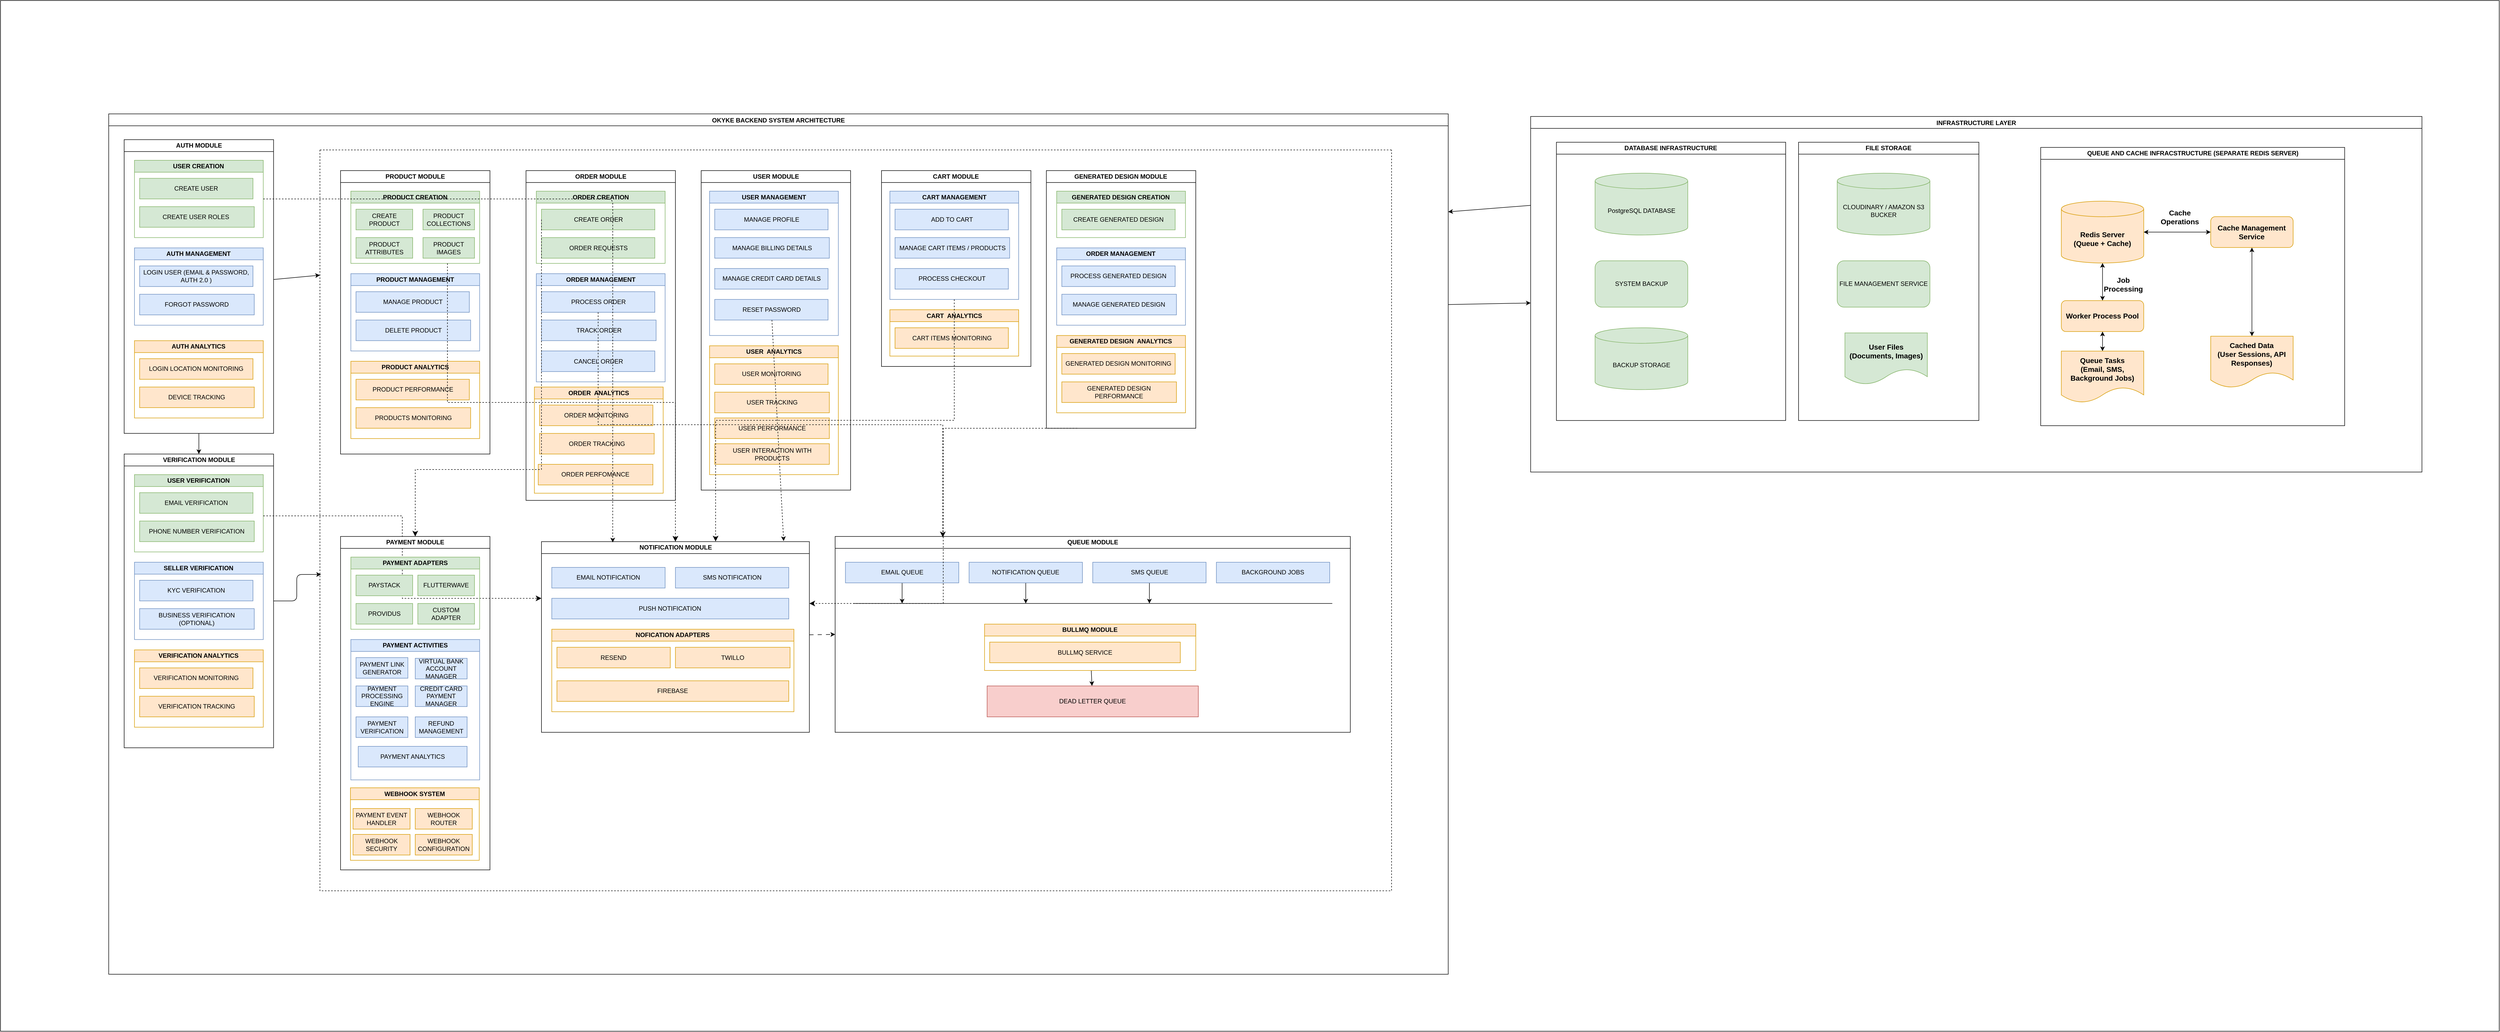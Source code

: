 <mxfile>
    <diagram id="PtB5Hfc-GymKPwmPqOFo" name="Page-1">
        <mxGraphModel dx="1714" dy="1300" grid="1" gridSize="10" guides="1" tooltips="1" connect="1" arrows="1" fold="1" page="1" pageScale="1" pageWidth="850" pageHeight="1100" background="none" math="0" shadow="0" adaptiveColors="auto">
            <root>
                <mxCell id="0"/>
                <mxCell id="1" parent="0"/>
                <mxCell id="676" value="" style="endArrow=classic;startArrow=classic;html=1;rounded=0;exitX=0.5;exitY=0;exitDx=0;exitDy=0;entryX=0.5;entryY=1;entryDx=0;entryDy=0;entryPerimeter=0;fontSize=14;fontStyle=0" parent="1" edge="1">
                    <mxGeometry width="50" height="50" relative="1" as="geometry">
                        <mxPoint x="6865.0" y="2699" as="targetPoint"/>
                    </mxGeometry>
                </mxCell>
                <mxCell id="679" value="" style="endArrow=classic;startArrow=classic;html=1;rounded=0;exitX=0.5;exitY=0;exitDx=0;exitDy=0;entryX=0.5;entryY=1;entryDx=0;entryDy=0;fontSize=14;fontStyle=0" parent="1" edge="1">
                    <mxGeometry width="50" height="50" relative="1" as="geometry">
                        <mxPoint x="6865.0" y="2832" as="targetPoint"/>
                    </mxGeometry>
                </mxCell>
                <mxCell id="684" value="" style="endArrow=classic;startArrow=classic;html=1;rounded=0;exitX=0.5;exitY=0;exitDx=0;exitDy=0;entryX=0.5;entryY=1;entryDx=0;entryDy=0;entryPerimeter=0;fontSize=14;fontStyle=0" parent="1" edge="1">
                    <mxGeometry width="50" height="50" relative="1" as="geometry">
                        <mxPoint x="6465" y="3199" as="targetPoint"/>
                    </mxGeometry>
                </mxCell>
                <mxCell id="687" value="" style="endArrow=classic;startArrow=classic;html=1;rounded=0;exitX=0.5;exitY=0;exitDx=0;exitDy=0;entryX=0.5;entryY=1;entryDx=0;entryDy=0;fontSize=14;fontStyle=0" parent="1" edge="1">
                    <mxGeometry width="50" height="50" relative="1" as="geometry">
                        <mxPoint x="6465" y="3332" as="targetPoint"/>
                    </mxGeometry>
                </mxCell>
                <mxCell id="689" value="" style="endArrow=classic;startArrow=classic;html=1;rounded=0;exitX=0;exitY=0.5;exitDx=0;exitDy=0;entryX=1;entryY=0.5;entryDx=0;entryDy=0;entryPerimeter=0;fontSize=14;fontStyle=0" parent="1" edge="1">
                    <mxGeometry width="50" height="50" relative="1" as="geometry">
                        <mxPoint x="6545.0" y="3139" as="targetPoint"/>
                    </mxGeometry>
                </mxCell>
                <mxCell id="691" value="" style="endArrow=classic;startArrow=classic;html=1;rounded=0;exitX=0.5;exitY=0;exitDx=0;exitDy=0;entryX=0.5;entryY=1;entryDx=0;entryDy=0;fontSize=14;fontStyle=0" parent="1" edge="1">
                    <mxGeometry width="50" height="50" relative="1" as="geometry">
                        <mxPoint x="6755.0" y="3169" as="targetPoint"/>
                    </mxGeometry>
                </mxCell>
                <mxCell id="697" value="" style="endArrow=classic;startArrow=classic;html=1;rounded=0;exitX=0;exitY=0.5;exitDx=0;exitDy=0;entryX=1;entryY=0.5;entryDx=0;entryDy=0;entryPerimeter=0;fontSize=14;fontStyle=0" parent="1" edge="1">
                    <mxGeometry width="50" height="50" relative="1" as="geometry">
                        <mxPoint x="7152" y="3178" as="targetPoint"/>
                    </mxGeometry>
                </mxCell>
                <mxCell id="700" value="" style="endArrow=classic;startArrow=classic;html=1;rounded=0;exitX=0.5;exitY=0;exitDx=0;exitDy=0;entryX=0.5;entryY=1;entryDx=0;entryDy=0;entryPerimeter=0;fontSize=14;fontStyle=0" parent="1" edge="1">
                    <mxGeometry width="50" height="50" relative="1" as="geometry">
                        <mxPoint x="7072" y="3238" as="targetPoint"/>
                    </mxGeometry>
                </mxCell>
                <mxCell id="705" value="" style="endArrow=classic;startArrow=classic;html=1;rounded=0;exitX=0.5;exitY=0;exitDx=0;exitDy=0;entryX=0.5;entryY=1;entryDx=0;entryDy=0;fontSize=14;fontStyle=0" parent="1" edge="1">
                    <mxGeometry width="50" height="50" relative="1" as="geometry">
                        <mxPoint x="7072" y="3371.0" as="targetPoint"/>
                    </mxGeometry>
                </mxCell>
                <mxCell id="714" value="" style="endArrow=classic;html=1;rounded=0;exitX=0;exitY=0.5;exitDx=0;exitDy=0;exitPerimeter=0;entryX=1;entryY=0.5;entryDx=0;entryDy=0;dashed=1;fontSize=14;fontStyle=0" parent="1" edge="1">
                    <mxGeometry width="50" height="50" relative="1" as="geometry">
                        <mxPoint x="7375.0" y="2785" as="sourcePoint"/>
                    </mxGeometry>
                </mxCell>
                <mxCell id="719" value="" style="endArrow=classic;html=1;rounded=0;exitX=0.5;exitY=0;exitDx=0;exitDy=0;entryX=0.5;entryY=1;entryDx=0;entryDy=0;entryPerimeter=0;fontSize=14;fontStyle=0" parent="1" edge="1">
                    <mxGeometry width="50" height="50" relative="1" as="geometry">
                        <mxPoint x="7265.0" y="2680.0" as="targetPoint"/>
                    </mxGeometry>
                </mxCell>
                <mxCell id="775" value="" style="group" parent="1" vertex="1" connectable="0">
                    <mxGeometry x="3150" y="1760" width="4820" height="1990" as="geometry"/>
                </mxCell>
                <mxCell id="649" value="&amp;nbsp;" style="rounded=0;whiteSpace=wrap;html=1;container=0;" parent="775" vertex="1">
                    <mxGeometry width="4820" height="1990" as="geometry"/>
                </mxCell>
                <mxCell id="308" value="OKYKE BACKEND SYSTEM ARCHITECTURE" style="swimlane;container=0;" parent="775" vertex="1">
                    <mxGeometry x="208.7" y="218.9" width="2583.92" height="1661.1" as="geometry"/>
                </mxCell>
                <mxCell id="639" style="edgeStyle=none;html=1;entryX=0.5;entryY=0;entryDx=0;entryDy=0;" parent="308" source="338" target="350" edge="1">
                    <mxGeometry relative="1" as="geometry"/>
                </mxCell>
                <mxCell id="338" value="AUTH MODULE" style="swimlane;whiteSpace=wrap;html=1;labelBackgroundColor=none;" parent="308" vertex="1">
                    <mxGeometry x="29.814" y="49.75" width="288.206" height="567.15" as="geometry">
                        <mxRectangle x="30" y="50" width="140" height="30" as="alternateBounds"/>
                    </mxGeometry>
                </mxCell>
                <mxCell id="334" value="USER CREATION" style="swimlane;whiteSpace=wrap;html=1;fillColor=#d5e8d4;strokeColor=#82b366;labelBackgroundColor=none;" parent="338" vertex="1">
                    <mxGeometry x="19.876" y="39.8" width="248.454" height="149.25" as="geometry">
                        <mxRectangle x="19.876" y="39.8" width="140" height="30" as="alternateBounds"/>
                    </mxGeometry>
                </mxCell>
                <mxCell id="324" value="CREATE USER" style="rounded=0;whiteSpace=wrap;html=1;fillColor=#d5e8d4;strokeColor=#82b366;" parent="334" vertex="1">
                    <mxGeometry x="9.938" y="34.825" width="218.639" height="39.8" as="geometry"/>
                </mxCell>
                <mxCell id="325" value="CREATE USER ROLES&amp;nbsp;" style="rounded=0;whiteSpace=wrap;html=1;fillColor=#d5e8d4;strokeColor=#82b366;" parent="334" vertex="1">
                    <mxGeometry x="9.938" y="89.55" width="221.124" height="39.8" as="geometry"/>
                </mxCell>
                <mxCell id="342" value="AUTH MANAGEMENT" style="swimlane;whiteSpace=wrap;html=1;fillColor=#dae8fc;strokeColor=#6c8ebf;labelBackgroundColor=none;" parent="338" vertex="1">
                    <mxGeometry x="19.876" y="208.95" width="248.454" height="149.25" as="geometry"/>
                </mxCell>
                <mxCell id="343" value="LOGIN USER (EMAIL &amp;amp; PASSWORD, AUTH 2.0 )" style="rounded=0;whiteSpace=wrap;html=1;fillColor=#dae8fc;strokeColor=#6c8ebf;" parent="342" vertex="1">
                    <mxGeometry x="9.938" y="34.825" width="218.639" height="39.8" as="geometry"/>
                </mxCell>
                <mxCell id="344" value="FORGOT PASSWORD" style="rounded=0;whiteSpace=wrap;html=1;fillColor=#dae8fc;strokeColor=#6c8ebf;" parent="342" vertex="1">
                    <mxGeometry x="9.938" y="89.55" width="221.124" height="39.8" as="geometry"/>
                </mxCell>
                <mxCell id="345" value="AUTH ANALYTICS" style="swimlane;whiteSpace=wrap;html=1;fillColor=#ffe6cc;strokeColor=#d79b00;labelBackgroundColor=none;startSize=23;" parent="338" vertex="1">
                    <mxGeometry x="19.876" y="388.05" width="248.454" height="149.25" as="geometry"/>
                </mxCell>
                <mxCell id="346" value="LOGIN LOCATION MONITORING" style="rounded=0;whiteSpace=wrap;html=1;fillColor=#ffe6cc;strokeColor=#d79b00;" parent="345" vertex="1">
                    <mxGeometry x="9.938" y="34.825" width="218.639" height="39.8" as="geometry"/>
                </mxCell>
                <mxCell id="347" value="DEVICE TRACKING" style="rounded=0;whiteSpace=wrap;html=1;fillColor=#ffe6cc;strokeColor=#d79b00;" parent="345" vertex="1">
                    <mxGeometry x="9.938" y="89.55" width="221.124" height="39.8" as="geometry"/>
                </mxCell>
                <mxCell id="350" value="VERIFICATION MODULE" style="swimlane;whiteSpace=wrap;html=1;labelBackgroundColor=none;" parent="308" vertex="1">
                    <mxGeometry x="29.814" y="656.7" width="288.206" height="567.15" as="geometry">
                        <mxRectangle x="30" y="100" width="140" height="30" as="alternateBounds"/>
                    </mxGeometry>
                </mxCell>
                <mxCell id="354" value="SELLER VERIFICATION" style="swimlane;whiteSpace=wrap;html=1;fillColor=#dae8fc;strokeColor=#6c8ebf;labelBackgroundColor=none;" parent="350" vertex="1">
                    <mxGeometry x="19.876" y="208.95" width="248.454" height="149.25" as="geometry"/>
                </mxCell>
                <mxCell id="355" value="KYC VERIFICATION" style="rounded=0;whiteSpace=wrap;html=1;fillColor=#dae8fc;strokeColor=#6c8ebf;" parent="354" vertex="1">
                    <mxGeometry x="9.938" y="34.825" width="218.639" height="39.8" as="geometry"/>
                </mxCell>
                <mxCell id="356" value="BUSINESS VERIFICATION (OPTIONAL)" style="rounded=0;whiteSpace=wrap;html=1;fillColor=#dae8fc;strokeColor=#6c8ebf;" parent="354" vertex="1">
                    <mxGeometry x="9.938" y="89.55" width="221.124" height="39.8" as="geometry"/>
                </mxCell>
                <mxCell id="357" value="VERIFICATION ANALYTICS" style="swimlane;whiteSpace=wrap;html=1;fillColor=#ffe6cc;strokeColor=#d79b00;labelBackgroundColor=none;startSize=23;" parent="350" vertex="1">
                    <mxGeometry x="19.876" y="378.1" width="248.454" height="149.25" as="geometry"/>
                </mxCell>
                <mxCell id="358" value="VERIFICATION MONITORING" style="rounded=0;whiteSpace=wrap;html=1;fillColor=#ffe6cc;strokeColor=#d79b00;" parent="357" vertex="1">
                    <mxGeometry x="9.938" y="34.825" width="218.639" height="39.8" as="geometry"/>
                </mxCell>
                <mxCell id="359" value="VERIFICATION TRACKING" style="rounded=0;whiteSpace=wrap;html=1;fillColor=#ffe6cc;strokeColor=#d79b00;" parent="357" vertex="1">
                    <mxGeometry x="9.938" y="89.55" width="221.124" height="39.8" as="geometry"/>
                </mxCell>
                <mxCell id="655" value="USER VERIFICATION" style="swimlane;whiteSpace=wrap;html=1;fillColor=#d5e8d4;strokeColor=#82b366;labelBackgroundColor=none;" parent="350" vertex="1">
                    <mxGeometry x="19.876" y="39.8" width="248.454" height="149.25" as="geometry"/>
                </mxCell>
                <mxCell id="656" value="EMAIL VERIFICATION" style="rounded=0;whiteSpace=wrap;html=1;fillColor=#d5e8d4;strokeColor=#82b366;" parent="655" vertex="1">
                    <mxGeometry x="9.938" y="34.825" width="218.639" height="39.8" as="geometry"/>
                </mxCell>
                <mxCell id="657" value="PHONE NUMBER VERIFICATION" style="rounded=0;whiteSpace=wrap;html=1;fillColor=#d5e8d4;strokeColor=#82b366;" parent="655" vertex="1">
                    <mxGeometry x="9.938" y="89.55" width="221.124" height="39.8" as="geometry"/>
                </mxCell>
                <mxCell id="659" value="" style="edgeStyle=elbowEdgeStyle;elbow=horizontal;endArrow=classic;html=1;curved=0;rounded=0;endSize=8;startSize=8;dashed=1;" parent="350" edge="1">
                    <mxGeometry width="50" height="50" relative="1" as="geometry">
                        <mxPoint x="268.33" y="119.4" as="sourcePoint"/>
                        <mxPoint x="804.99" y="278.6" as="targetPoint"/>
                    </mxGeometry>
                </mxCell>
                <mxCell id="386" value="" style="swimlane;startSize=0;dashed=1;" parent="308" vertex="1">
                    <mxGeometry x="407.46" y="69.65" width="2067.13" height="1430.35" as="geometry">
                        <mxRectangle x="400" y="70" width="50" height="40" as="alternateBounds"/>
                    </mxGeometry>
                </mxCell>
                <mxCell id="375" value="PRODUCT MODULE" style="swimlane;whiteSpace=wrap;html=1;labelBackgroundColor=none;" parent="386" vertex="1">
                    <mxGeometry x="39.753" y="39.8" width="288.206" height="547.25" as="geometry">
                        <mxRectangle x="30" y="50" width="140" height="30" as="alternateBounds"/>
                    </mxGeometry>
                </mxCell>
                <mxCell id="376" value="PRODUCT CREATION" style="swimlane;whiteSpace=wrap;html=1;fillColor=#d5e8d4;strokeColor=#82b366;labelBackgroundColor=none;" parent="375" vertex="1">
                    <mxGeometry x="19.876" y="39.8" width="248.454" height="139.3" as="geometry"/>
                </mxCell>
                <mxCell id="377" value="CREATE PRODUCT" style="rounded=0;whiteSpace=wrap;html=1;fillColor=#d5e8d4;strokeColor=#82b366;" parent="376" vertex="1">
                    <mxGeometry x="9.938" y="34.825" width="109.32" height="39.8" as="geometry"/>
                </mxCell>
                <mxCell id="421" value="PRODUCT COLLECTIONS" style="rounded=0;whiteSpace=wrap;html=1;fillColor=#d5e8d4;strokeColor=#82b366;" parent="376" vertex="1">
                    <mxGeometry x="139.134" y="34.825" width="99.381" height="39.8" as="geometry"/>
                </mxCell>
                <mxCell id="454" value="PRODUCT ATTRIBUTES" style="rounded=0;whiteSpace=wrap;html=1;fillColor=#d5e8d4;strokeColor=#82b366;" parent="376" vertex="1">
                    <mxGeometry x="9.938" y="89.55" width="109.32" height="39.8" as="geometry"/>
                </mxCell>
                <mxCell id="455" value="PRODUCT IMAGES" style="rounded=0;whiteSpace=wrap;html=1;fillColor=#d5e8d4;strokeColor=#82b366;" parent="376" vertex="1">
                    <mxGeometry x="139.134" y="89.55" width="99.381" height="39.8" as="geometry"/>
                </mxCell>
                <mxCell id="379" value="PRODUCT MANAGEMENT" style="swimlane;whiteSpace=wrap;html=1;fillColor=#dae8fc;strokeColor=#6c8ebf;labelBackgroundColor=none;" parent="375" vertex="1">
                    <mxGeometry x="19.876" y="199" width="248.454" height="149.25" as="geometry"/>
                </mxCell>
                <mxCell id="380" value="MANAGE PRODUCT" style="rounded=0;whiteSpace=wrap;html=1;fillColor=#dae8fc;strokeColor=#6c8ebf;" parent="379" vertex="1">
                    <mxGeometry x="9.938" y="34.825" width="218.639" height="39.8" as="geometry"/>
                </mxCell>
                <mxCell id="381" value="DELETE PRODUCT" style="rounded=0;whiteSpace=wrap;html=1;fillColor=#dae8fc;strokeColor=#6c8ebf;" parent="379" vertex="1">
                    <mxGeometry x="9.938" y="89.55" width="221.124" height="39.8" as="geometry"/>
                </mxCell>
                <mxCell id="382" value="PRODUCT ANALYTICS" style="swimlane;whiteSpace=wrap;html=1;fillColor=#ffe6cc;strokeColor=#d79b00;labelBackgroundColor=none;startSize=23;" parent="375" vertex="1">
                    <mxGeometry x="19.876" y="368.15" width="248.454" height="149.25" as="geometry"/>
                </mxCell>
                <mxCell id="383" value="PRODUCT PERFORMANCE" style="rounded=0;whiteSpace=wrap;html=1;fillColor=#ffe6cc;strokeColor=#d79b00;" parent="382" vertex="1">
                    <mxGeometry x="9.938" y="34.825" width="218.639" height="39.8" as="geometry"/>
                </mxCell>
                <mxCell id="384" value="PRODUCTS MONITORING" style="rounded=0;whiteSpace=wrap;html=1;fillColor=#ffe6cc;strokeColor=#d79b00;" parent="382" vertex="1">
                    <mxGeometry x="9.938" y="89.55" width="221.124" height="39.8" as="geometry"/>
                </mxCell>
                <mxCell id="388" value="ORDER MODULE" style="swimlane;whiteSpace=wrap;html=1;labelBackgroundColor=none;" parent="386" vertex="1">
                    <mxGeometry x="397.526" y="39.8" width="288.206" height="636.8" as="geometry">
                        <mxRectangle x="30" y="50" width="140" height="30" as="alternateBounds"/>
                    </mxGeometry>
                </mxCell>
                <mxCell id="389" value="ORDER CREATION" style="swimlane;whiteSpace=wrap;html=1;fillColor=#d5e8d4;strokeColor=#82b366;labelBackgroundColor=none;" parent="388" vertex="1">
                    <mxGeometry x="19.876" y="39.8" width="248.454" height="139.3" as="geometry"/>
                </mxCell>
                <mxCell id="390" value="CREATE ORDER" style="rounded=0;whiteSpace=wrap;html=1;fillColor=#d5e8d4;strokeColor=#82b366;" parent="389" vertex="1">
                    <mxGeometry x="9.938" y="34.825" width="218.639" height="39.8" as="geometry"/>
                </mxCell>
                <mxCell id="458" value="ORDER REQUESTS" style="rounded=0;whiteSpace=wrap;html=1;fillColor=#d5e8d4;strokeColor=#82b366;" parent="389" vertex="1">
                    <mxGeometry x="9.938" y="89.55" width="218.639" height="39.8" as="geometry"/>
                </mxCell>
                <mxCell id="391" value="ORDER MANAGEMENT" style="swimlane;whiteSpace=wrap;html=1;fillColor=#dae8fc;strokeColor=#6c8ebf;labelBackgroundColor=none;" parent="388" vertex="1">
                    <mxGeometry x="19.876" y="199.0" width="248.454" height="208.95" as="geometry"/>
                </mxCell>
                <mxCell id="392" value="PROCESS ORDER" style="rounded=0;whiteSpace=wrap;html=1;fillColor=#dae8fc;strokeColor=#6c8ebf;" parent="391" vertex="1">
                    <mxGeometry x="9.938" y="34.825" width="218.639" height="39.8" as="geometry"/>
                </mxCell>
                <mxCell id="393" value="TRACK ORDER" style="rounded=0;whiteSpace=wrap;html=1;fillColor=#dae8fc;strokeColor=#6c8ebf;" parent="391" vertex="1">
                    <mxGeometry x="9.938" y="89.55" width="221.124" height="39.8" as="geometry"/>
                </mxCell>
                <mxCell id="397" value="CANCEL ORDER" style="rounded=0;whiteSpace=wrap;html=1;fillColor=#dae8fc;strokeColor=#6c8ebf;" parent="391" vertex="1">
                    <mxGeometry x="9.938" y="149.25" width="218.639" height="39.8" as="geometry"/>
                </mxCell>
                <mxCell id="394" value="ORDER&amp;nbsp; ANALYTICS" style="swimlane;whiteSpace=wrap;html=1;fillColor=#ffe6cc;strokeColor=#d79b00;labelBackgroundColor=none;startSize=23;" parent="388" vertex="1">
                    <mxGeometry x="16.149" y="417.9" width="248.454" height="204.97" as="geometry"/>
                </mxCell>
                <mxCell id="395" value="ORDER MONITORING" style="rounded=0;whiteSpace=wrap;html=1;fillColor=#ffe6cc;strokeColor=#d79b00;" parent="394" vertex="1">
                    <mxGeometry x="9.938" y="34.825" width="218.639" height="39.8" as="geometry"/>
                </mxCell>
                <mxCell id="396" value="ORDER TRACKING" style="rounded=0;whiteSpace=wrap;html=1;fillColor=#ffe6cc;strokeColor=#d79b00;" parent="394" vertex="1">
                    <mxGeometry x="9.938" y="89.55" width="221.124" height="39.8" as="geometry"/>
                </mxCell>
                <mxCell id="459" value="ORDER PERFOMANCE" style="rounded=0;whiteSpace=wrap;html=1;fillColor=#ffe6cc;strokeColor=#d79b00;" parent="394" vertex="1">
                    <mxGeometry x="7.454" y="149.25" width="221.124" height="39.8" as="geometry"/>
                </mxCell>
                <mxCell id="399" value="USER MODULE" style="swimlane;whiteSpace=wrap;html=1;labelBackgroundColor=none;" parent="386" vertex="1">
                    <mxGeometry x="735.423" y="39.8" width="288.206" height="616.9" as="geometry">
                        <mxRectangle x="30" y="50" width="140" height="30" as="alternateBounds"/>
                    </mxGeometry>
                </mxCell>
                <mxCell id="402" value="USER MANAGEMENT" style="swimlane;whiteSpace=wrap;html=1;fillColor=#dae8fc;strokeColor=#6c8ebf;labelBackgroundColor=none;" parent="399" vertex="1">
                    <mxGeometry x="16.149" y="39.8" width="248.454" height="278.6" as="geometry"/>
                </mxCell>
                <mxCell id="403" value="MANAGE PROFILE" style="rounded=0;whiteSpace=wrap;html=1;fillColor=#dae8fc;strokeColor=#6c8ebf;" parent="402" vertex="1">
                    <mxGeometry x="9.938" y="34.825" width="218.639" height="39.8" as="geometry"/>
                </mxCell>
                <mxCell id="404" value="MANAGE BILLING DETAILS" style="rounded=0;whiteSpace=wrap;html=1;fillColor=#dae8fc;strokeColor=#6c8ebf;" parent="402" vertex="1">
                    <mxGeometry x="9.938" y="89.55" width="221.124" height="39.8" as="geometry"/>
                </mxCell>
                <mxCell id="405" value="MANAGE CREDIT CARD DETAILS" style="rounded=0;whiteSpace=wrap;html=1;fillColor=#dae8fc;strokeColor=#6c8ebf;" parent="402" vertex="1">
                    <mxGeometry x="9.938" y="149.25" width="218.639" height="39.8" as="geometry"/>
                </mxCell>
                <mxCell id="460" value="RESET PASSWORD" style="rounded=0;whiteSpace=wrap;html=1;fillColor=#dae8fc;strokeColor=#6c8ebf;" parent="402" vertex="1">
                    <mxGeometry x="9.938" y="208.95" width="218.639" height="39.8" as="geometry"/>
                </mxCell>
                <mxCell id="406" value="USER&amp;nbsp; ANALYTICS" style="swimlane;whiteSpace=wrap;html=1;fillColor=#ffe6cc;strokeColor=#d79b00;labelBackgroundColor=none;startSize=23;" parent="399" vertex="1">
                    <mxGeometry x="16.149" y="338.3" width="248.454" height="248.75" as="geometry"/>
                </mxCell>
                <mxCell id="407" value="USER MONITORING" style="rounded=0;whiteSpace=wrap;html=1;fillColor=#ffe6cc;strokeColor=#d79b00;" parent="406" vertex="1">
                    <mxGeometry x="9.938" y="34.825" width="218.639" height="39.8" as="geometry"/>
                </mxCell>
                <mxCell id="408" value="USER TRACKING" style="rounded=0;whiteSpace=wrap;html=1;fillColor=#ffe6cc;strokeColor=#d79b00;" parent="406" vertex="1">
                    <mxGeometry x="9.938" y="89.55" width="221.124" height="39.8" as="geometry"/>
                </mxCell>
                <mxCell id="415" value="&lt;span style=&quot;&quot;&gt;USER PERFORMANCE&lt;/span&gt;" style="rounded=0;whiteSpace=wrap;html=1;fillColor=#ffe6cc;strokeColor=#d79b00;fontColor=light-dark(#000000,#FFFFFF);" parent="406" vertex="1">
                    <mxGeometry x="9.938" y="139.3" width="221.124" height="39.8" as="geometry"/>
                </mxCell>
                <mxCell id="416" value="&lt;span style=&quot;&quot;&gt;USER INTERACTION WITH PRODUCTS&lt;/span&gt;" style="rounded=0;whiteSpace=wrap;html=1;fillColor=#ffe6cc;strokeColor=#d79b00;fontColor=light-dark(#000000,#FFFFFF);" parent="406" vertex="1">
                    <mxGeometry x="9.938" y="189.05" width="221.124" height="39.8" as="geometry"/>
                </mxCell>
                <mxCell id="461" value="CART MODULE" style="swimlane;whiteSpace=wrap;html=1;labelBackgroundColor=none;" parent="386" vertex="1">
                    <mxGeometry x="1083.258" y="39.8" width="288.206" height="378.1" as="geometry">
                        <mxRectangle x="30" y="50" width="140" height="30" as="alternateBounds"/>
                    </mxGeometry>
                </mxCell>
                <mxCell id="462" value="CART MANAGEMENT" style="swimlane;whiteSpace=wrap;html=1;fillColor=#dae8fc;strokeColor=#6c8ebf;labelBackgroundColor=none;" parent="461" vertex="1">
                    <mxGeometry x="16.149" y="39.8" width="248.454" height="208.95" as="geometry"/>
                </mxCell>
                <mxCell id="463" value="ADD TO CART" style="rounded=0;whiteSpace=wrap;html=1;fillColor=#dae8fc;strokeColor=#6c8ebf;" parent="462" vertex="1">
                    <mxGeometry x="9.938" y="34.825" width="218.639" height="39.8" as="geometry"/>
                </mxCell>
                <mxCell id="464" value="MANAGE CART ITEMS / PRODUCTS" style="rounded=0;whiteSpace=wrap;html=1;fillColor=#dae8fc;strokeColor=#6c8ebf;" parent="462" vertex="1">
                    <mxGeometry x="9.938" y="89.55" width="221.124" height="39.8" as="geometry"/>
                </mxCell>
                <mxCell id="465" value="PROCESS CHECKOUT" style="rounded=0;whiteSpace=wrap;html=1;fillColor=#dae8fc;strokeColor=#6c8ebf;" parent="462" vertex="1">
                    <mxGeometry x="9.938" y="149.25" width="218.639" height="39.8" as="geometry"/>
                </mxCell>
                <mxCell id="467" value="CART&amp;nbsp; ANALYTICS" style="swimlane;whiteSpace=wrap;html=1;fillColor=#ffe6cc;strokeColor=#d79b00;labelBackgroundColor=none;startSize=23;" parent="461" vertex="1">
                    <mxGeometry x="16.149" y="268.65" width="248.454" height="89.55" as="geometry"/>
                </mxCell>
                <mxCell id="468" value="CART ITEMS MONITORING" style="rounded=0;whiteSpace=wrap;html=1;fillColor=#ffe6cc;strokeColor=#d79b00;" parent="467" vertex="1">
                    <mxGeometry x="9.938" y="34.825" width="218.639" height="39.8" as="geometry"/>
                </mxCell>
                <mxCell id="472" value="GENERATED DESIGN MODULE" style="swimlane;whiteSpace=wrap;html=1;labelBackgroundColor=none;" parent="386" vertex="1">
                    <mxGeometry x="1401.278" y="39.8" width="288.206" height="497.5" as="geometry">
                        <mxRectangle x="30" y="50" width="140" height="30" as="alternateBounds"/>
                    </mxGeometry>
                </mxCell>
                <mxCell id="473" value="GENERATED DESIGN CREATION" style="swimlane;whiteSpace=wrap;html=1;fillColor=#d5e8d4;strokeColor=#82b366;labelBackgroundColor=none;" parent="472" vertex="1">
                    <mxGeometry x="19.876" y="39.8" width="248.454" height="89.55" as="geometry"/>
                </mxCell>
                <mxCell id="474" value="CREATE GENERATED DESIGN" style="rounded=0;whiteSpace=wrap;html=1;fillColor=#d5e8d4;strokeColor=#82b366;" parent="473" vertex="1">
                    <mxGeometry x="9.938" y="34.825" width="218.639" height="39.8" as="geometry"/>
                </mxCell>
                <mxCell id="476" value="ORDER MANAGEMENT" style="swimlane;whiteSpace=wrap;html=1;fillColor=#dae8fc;strokeColor=#6c8ebf;labelBackgroundColor=none;" parent="472" vertex="1">
                    <mxGeometry x="19.876" y="149.25" width="248.454" height="149.25" as="geometry"/>
                </mxCell>
                <mxCell id="477" value="PROCESS GENERATED DESIGN" style="rounded=0;whiteSpace=wrap;html=1;fillColor=#dae8fc;strokeColor=#6c8ebf;" parent="476" vertex="1">
                    <mxGeometry x="9.938" y="34.825" width="218.639" height="39.8" as="geometry"/>
                </mxCell>
                <mxCell id="478" value="MANAGE GENERATED DESIGN" style="rounded=0;whiteSpace=wrap;html=1;fillColor=#dae8fc;strokeColor=#6c8ebf;" parent="476" vertex="1">
                    <mxGeometry x="9.938" y="89.55" width="221.124" height="39.8" as="geometry"/>
                </mxCell>
                <mxCell id="480" value="GENERATED DESIGN&amp;nbsp; ANALYTICS" style="swimlane;whiteSpace=wrap;html=1;fillColor=#ffe6cc;strokeColor=#d79b00;labelBackgroundColor=none;startSize=23;" parent="472" vertex="1">
                    <mxGeometry x="19.876" y="318.4" width="248.454" height="149.25" as="geometry"/>
                </mxCell>
                <mxCell id="481" value="GENERATED DESIGN MONITORING" style="rounded=0;whiteSpace=wrap;html=1;fillColor=#ffe6cc;strokeColor=#d79b00;" parent="480" vertex="1">
                    <mxGeometry x="9.938" y="34.825" width="218.639" height="39.8" as="geometry"/>
                </mxCell>
                <mxCell id="482" value="GENERATED DESIGN PERFORMANCE" style="rounded=0;whiteSpace=wrap;html=1;fillColor=#ffe6cc;strokeColor=#d79b00;" parent="480" vertex="1">
                    <mxGeometry x="9.938" y="89.55" width="221.124" height="39.8" as="geometry"/>
                </mxCell>
                <mxCell id="485" value="PAYMENT MODULE" style="swimlane;whiteSpace=wrap;html=1;labelBackgroundColor=none;" parent="386" vertex="1">
                    <mxGeometry x="39.75" y="746.25" width="288.21" height="643.75" as="geometry">
                        <mxRectangle x="30" y="50" width="140" height="30" as="alternateBounds"/>
                    </mxGeometry>
                </mxCell>
                <mxCell id="486" value="PAYMENT ADAPTERS" style="swimlane;whiteSpace=wrap;html=1;fillColor=#d5e8d4;strokeColor=#82b366;labelBackgroundColor=none;" parent="485" vertex="1">
                    <mxGeometry x="19.876" y="39.8" width="248.454" height="139.3" as="geometry"/>
                </mxCell>
                <mxCell id="487" value="PAYSTACK" style="rounded=0;whiteSpace=wrap;html=1;fillColor=#d5e8d4;strokeColor=#82b366;" parent="486" vertex="1">
                    <mxGeometry x="9.938" y="34.825" width="109.32" height="39.8" as="geometry"/>
                </mxCell>
                <mxCell id="488" value="FLUTTERWAVE" style="rounded=0;whiteSpace=wrap;html=1;fillColor=#d5e8d4;strokeColor=#82b366;" parent="486" vertex="1">
                    <mxGeometry x="129.196" y="34.825" width="109.32" height="39.8" as="geometry"/>
                </mxCell>
                <mxCell id="498" value="PROVIDUS" style="rounded=0;whiteSpace=wrap;html=1;fillColor=#d5e8d4;strokeColor=#82b366;" parent="486" vertex="1">
                    <mxGeometry x="9.938" y="89.55" width="109.32" height="39.8" as="geometry"/>
                </mxCell>
                <mxCell id="499" value="CUSTOM ADAPTER" style="rounded=0;whiteSpace=wrap;html=1;fillColor=#d5e8d4;strokeColor=#82b366;" parent="486" vertex="1">
                    <mxGeometry x="129.196" y="89.55" width="109.32" height="39.8" as="geometry"/>
                </mxCell>
                <mxCell id="489" value="PAYMENT ACTIVITIES" style="swimlane;whiteSpace=wrap;html=1;fillColor=#dae8fc;strokeColor=#6c8ebf;labelBackgroundColor=none;" parent="485" vertex="1">
                    <mxGeometry x="19.88" y="199" width="248.45" height="271" as="geometry"/>
                </mxCell>
                <mxCell id="490" value="PAYMENT LINK GENERATOR" style="rounded=0;whiteSpace=wrap;html=1;fillColor=#dae8fc;strokeColor=#6c8ebf;" parent="489" vertex="1">
                    <mxGeometry x="9.94" y="34.83" width="100.06" height="39.8" as="geometry"/>
                </mxCell>
                <mxCell id="491" value="PAYMENT PROCESSING ENGINE" style="rounded=0;whiteSpace=wrap;html=1;fillColor=#dae8fc;strokeColor=#6c8ebf;" parent="489" vertex="1">
                    <mxGeometry x="9.94" y="89.55" width="100.06" height="39.8" as="geometry"/>
                </mxCell>
                <mxCell id="492" value="PAYMENT VERIFICATION" style="rounded=0;whiteSpace=wrap;html=1;fillColor=#dae8fc;strokeColor=#6c8ebf;" parent="489" vertex="1">
                    <mxGeometry x="9.94" y="149.25" width="100.06" height="39.8" as="geometry"/>
                </mxCell>
                <mxCell id="780" value="CREDIT CARD PAYMENT MANAGER" style="rounded=0;whiteSpace=wrap;html=1;fillColor=#dae8fc;strokeColor=#6c8ebf;" vertex="1" parent="489">
                    <mxGeometry x="124.21" y="89.55" width="100.06" height="39.8" as="geometry"/>
                </mxCell>
                <mxCell id="781" value="REFUND MANAGEMENT" style="rounded=0;whiteSpace=wrap;html=1;fillColor=#dae8fc;strokeColor=#6c8ebf;" vertex="1" parent="489">
                    <mxGeometry x="124.21" y="149.25" width="100.06" height="39.8" as="geometry"/>
                </mxCell>
                <mxCell id="784" value="WEBHOOK CONFIGURATION" style="rounded=0;whiteSpace=wrap;html=1;fillColor=#ffe6cc;strokeColor=#d79b00;" vertex="1" parent="485">
                    <mxGeometry x="144.09" y="575.2" width="110" height="39.8" as="geometry"/>
                </mxCell>
                <mxCell id="627" style="edgeStyle=none;html=1;entryX=0;entryY=0.5;entryDx=0;entryDy=0;dashed=1;dashPattern=8 8;" parent="386" source="500" target="509" edge="1">
                    <mxGeometry relative="1" as="geometry"/>
                </mxCell>
                <mxCell id="500" value="NOTIFICATION MODULE" style="swimlane;whiteSpace=wrap;html=1;" parent="386" vertex="1">
                    <mxGeometry x="427.34" y="756.2" width="516.784" height="368.15" as="geometry"/>
                </mxCell>
                <mxCell id="501" value="EMAIL NOTIFICATION" style="rounded=0;whiteSpace=wrap;html=1;fillColor=#dae8fc;strokeColor=#6c8ebf;" parent="500" vertex="1">
                    <mxGeometry x="19.876" y="49.75" width="218.639" height="39.8" as="geometry"/>
                </mxCell>
                <mxCell id="503" value="PUSH NOTIFICATION" style="rounded=0;whiteSpace=wrap;html=1;fillColor=#dae8fc;strokeColor=#6c8ebf;" parent="500" vertex="1">
                    <mxGeometry x="19.876" y="109.45" width="457.155" height="39.8" as="geometry"/>
                </mxCell>
                <mxCell id="504" value="SMS NOTIFICATION" style="rounded=0;whiteSpace=wrap;html=1;fillColor=#dae8fc;strokeColor=#6c8ebf;" parent="500" vertex="1">
                    <mxGeometry x="258.392" y="49.75" width="218.639" height="39.8" as="geometry"/>
                </mxCell>
                <mxCell id="505" value="NOFICATION ADAPTERS" style="swimlane;whiteSpace=wrap;html=1;fillColor=#ffe6cc;strokeColor=#d79b00;labelBackgroundColor=none;startSize=23;" parent="500" vertex="1">
                    <mxGeometry x="19.876" y="169.15" width="467.093" height="159.2" as="geometry"/>
                </mxCell>
                <mxCell id="506" value="RESEND" style="rounded=0;whiteSpace=wrap;html=1;fillColor=#ffe6cc;strokeColor=#d79b00;" parent="505" vertex="1">
                    <mxGeometry x="9.938" y="34.825" width="218.639" height="39.8" as="geometry"/>
                </mxCell>
                <mxCell id="507" value="TWILLO" style="rounded=0;whiteSpace=wrap;html=1;fillColor=#ffe6cc;strokeColor=#d79b00;" parent="505" vertex="1">
                    <mxGeometry x="238.515" y="34.825" width="221.124" height="39.8" as="geometry"/>
                </mxCell>
                <mxCell id="508" value="FIREBASE" style="rounded=0;whiteSpace=wrap;html=1;fillColor=#ffe6cc;strokeColor=#d79b00;" parent="505" vertex="1">
                    <mxGeometry x="9.938" y="99.5" width="447.216" height="39.8" as="geometry"/>
                </mxCell>
                <mxCell id="509" value="QUEUE MODULE" style="swimlane;whiteSpace=wrap;html=1;" parent="386" vertex="1">
                    <mxGeometry x="993.814" y="746.25" width="993.814" height="378.1" as="geometry"/>
                </mxCell>
                <mxCell id="614" style="edgeStyle=none;html=1;" parent="509" source="510" edge="1">
                    <mxGeometry relative="1" as="geometry">
                        <mxPoint x="129.196" y="129.35" as="targetPoint"/>
                    </mxGeometry>
                </mxCell>
                <mxCell id="510" value="EMAIL QUEUE" style="rounded=0;whiteSpace=wrap;html=1;fillColor=#dae8fc;strokeColor=#6c8ebf;" parent="509" vertex="1">
                    <mxGeometry x="19.876" y="49.75" width="218.639" height="39.8" as="geometry"/>
                </mxCell>
                <mxCell id="619" style="edgeStyle=none;html=1;" parent="509" source="512" edge="1">
                    <mxGeometry relative="1" as="geometry">
                        <mxPoint x="367.711" y="129.35" as="targetPoint"/>
                    </mxGeometry>
                </mxCell>
                <mxCell id="512" value="NOTIFICATION QUEUE" style="rounded=0;whiteSpace=wrap;html=1;fillColor=#dae8fc;strokeColor=#6c8ebf;" parent="509" vertex="1">
                    <mxGeometry x="258.392" y="49.75" width="218.639" height="39.8" as="geometry"/>
                </mxCell>
                <mxCell id="625" style="edgeStyle=none;html=1;" parent="509" source="513" target="601" edge="1">
                    <mxGeometry relative="1" as="geometry"/>
                </mxCell>
                <mxCell id="513" value="BULLMQ MODULE" style="swimlane;whiteSpace=wrap;html=1;fillColor=#ffe6cc;strokeColor=#d79b00;labelBackgroundColor=none;startSize=23;" parent="509" vertex="1">
                    <mxGeometry x="288.206" y="169.15" width="407.464" height="89.55" as="geometry"/>
                </mxCell>
                <mxCell id="514" value="BULLMQ SERVICE" style="rounded=0;whiteSpace=wrap;html=1;fillColor=#ffe6cc;strokeColor=#d79b00;" parent="513" vertex="1">
                    <mxGeometry x="9.938" y="34.825" width="367.711" height="39.8" as="geometry"/>
                </mxCell>
                <mxCell id="621" style="edgeStyle=none;html=1;" parent="509" source="599" edge="1">
                    <mxGeometry relative="1" as="geometry">
                        <mxPoint x="606.227" y="129.35" as="targetPoint"/>
                    </mxGeometry>
                </mxCell>
                <mxCell id="599" value="SMS QUEUE" style="rounded=0;whiteSpace=wrap;html=1;fillColor=#dae8fc;strokeColor=#6c8ebf;" parent="509" vertex="1">
                    <mxGeometry x="496.907" y="49.75" width="218.639" height="39.8" as="geometry"/>
                </mxCell>
                <mxCell id="600" value="BACKGROUND JOBS" style="rounded=0;whiteSpace=wrap;html=1;fillColor=#dae8fc;strokeColor=#6c8ebf;" parent="509" vertex="1">
                    <mxGeometry x="735.423" y="49.75" width="218.639" height="39.8" as="geometry"/>
                </mxCell>
                <mxCell id="601" value="DEAD LETTER QUEUE" style="rounded=0;whiteSpace=wrap;html=1;fillColor=#f8cecc;strokeColor=#b85450;" parent="509" vertex="1">
                    <mxGeometry x="293.175" y="288.55" width="407.464" height="59.7" as="geometry"/>
                </mxCell>
                <mxCell id="612" value="" style="endArrow=none;html=1;" parent="509" edge="1">
                    <mxGeometry width="50" height="50" relative="1" as="geometry">
                        <mxPoint x="34.784" y="129.35" as="sourcePoint"/>
                        <mxPoint x="959.031" y="129.35" as="targetPoint"/>
                    </mxGeometry>
                </mxCell>
                <mxCell id="631" value="" style="edgeStyle=elbowEdgeStyle;elbow=vertical;endArrow=classic;html=1;curved=0;rounded=0;endSize=8;startSize=8;exitX=0;exitY=0.5;exitDx=0;exitDy=0;dashed=1;" parent="386" source="390" target="485" edge="1">
                    <mxGeometry width="50" height="50" relative="1" as="geometry">
                        <mxPoint x="327.959" y="606.95" as="sourcePoint"/>
                        <mxPoint x="278.268" y="696.5" as="targetPoint"/>
                        <Array as="points">
                            <mxPoint x="183.856" y="616.9"/>
                        </Array>
                    </mxGeometry>
                </mxCell>
                <mxCell id="633" value="" style="edgeStyle=elbowEdgeStyle;elbow=vertical;endArrow=classic;html=1;curved=0;rounded=0;endSize=8;startSize=8;exitX=0.5;exitY=1;exitDx=0;exitDy=0;entryX=0.209;entryY=0.004;entryDx=0;entryDy=0;entryPerimeter=0;dashed=1;" parent="386" source="392" target="509" edge="1">
                    <mxGeometry width="50" height="50" relative="1" as="geometry">
                        <mxPoint x="695.67" y="537.3" as="sourcePoint"/>
                        <mxPoint x="1192.577" y="547.25" as="targetPoint"/>
                    </mxGeometry>
                </mxCell>
                <mxCell id="644" value="" style="edgeStyle=elbowEdgeStyle;elbow=vertical;endArrow=classic;html=1;curved=0;rounded=0;endSize=8;startSize=8;exitX=0.75;exitY=1;exitDx=0;exitDy=0;dashed=1;" parent="386" source="376" target="500" edge="1">
                    <mxGeometry width="50" height="50" relative="1" as="geometry">
                        <mxPoint x="129.196" y="369.642" as="sourcePoint"/>
                        <mxPoint x="795.052" y="716.4" as="targetPoint"/>
                    </mxGeometry>
                </mxCell>
                <mxCell id="645" style="edgeStyle=none;html=1;entryX=0.904;entryY=-0.003;entryDx=0;entryDy=0;entryPerimeter=0;dashed=1;" parent="386" source="460" target="500" edge="1">
                    <mxGeometry relative="1" as="geometry"/>
                </mxCell>
                <mxCell id="646" value="" style="edgeStyle=elbowEdgeStyle;elbow=vertical;endArrow=classic;html=1;curved=0;rounded=0;endSize=8;startSize=8;exitX=0.5;exitY=1;exitDx=0;exitDy=0;entryX=0.65;entryY=-0.001;entryDx=0;entryDy=0;entryPerimeter=0;dashed=1;" parent="386" source="462" target="500" edge="1">
                    <mxGeometry width="50" height="50" relative="1" as="geometry">
                        <mxPoint x="1113.072" y="427.85" as="sourcePoint"/>
                        <mxPoint x="1777.934" y="862.665" as="targetPoint"/>
                    </mxGeometry>
                </mxCell>
                <mxCell id="648" value="" style="edgeStyle=elbowEdgeStyle;elbow=horizontal;endArrow=classic;html=1;curved=0;rounded=0;endSize=8;startSize=8;dashed=1;" parent="386" edge="1">
                    <mxGeometry width="50" height="50" relative="1" as="geometry">
                        <mxPoint x="1460.907" y="537.3" as="sourcePoint"/>
                        <mxPoint x="944.124" y="875.6" as="targetPoint"/>
                    </mxGeometry>
                </mxCell>
                <mxCell id="636" style="edgeStyle=none;html=1;entryX=0;entryY=0.169;entryDx=0;entryDy=0;entryPerimeter=0;" parent="308" source="338" target="386" edge="1">
                    <mxGeometry relative="1" as="geometry"/>
                </mxCell>
                <mxCell id="637" style="edgeStyle=orthogonalEdgeStyle;html=1;entryX=0.001;entryY=0.573;entryDx=0;entryDy=0;entryPerimeter=0;" parent="308" source="350" target="386" edge="1">
                    <mxGeometry relative="1" as="geometry"/>
                </mxCell>
                <mxCell id="638" style="edgeStyle=orthogonalEdgeStyle;html=1;entryX=0.266;entryY=0.004;entryDx=0;entryDy=0;entryPerimeter=0;dashed=1;" parent="308" source="334" target="500" edge="1">
                    <mxGeometry relative="1" as="geometry"/>
                </mxCell>
                <mxCell id="770" style="edgeStyle=none;html=1;endArrow=none;endFill=0;startArrow=classic;startFill=1;" parent="775" source="298" edge="1">
                    <mxGeometry relative="1" as="geometry">
                        <mxPoint x="2792.619" y="587.05" as="targetPoint"/>
                    </mxGeometry>
                </mxCell>
                <mxCell id="772" style="edgeStyle=none;html=1;exitX=0;exitY=0.25;exitDx=0;exitDy=0;" parent="775" source="298" edge="1">
                    <mxGeometry relative="1" as="geometry">
                        <mxPoint x="2792.619" y="407.95" as="targetPoint"/>
                    </mxGeometry>
                </mxCell>
                <mxCell id="298" value="INFRASTRUCTURE LAYER" style="swimlane;startSize=23;" parent="775" vertex="1">
                    <mxGeometry x="2951.629" y="223.875" width="1719.299" height="686.55" as="geometry"/>
                </mxCell>
                <mxCell id="729" value="DATABASE INFRASTRUCTURE" style="swimlane;whiteSpace=wrap;html=1;" parent="298" vertex="1">
                    <mxGeometry x="49.691" y="49.75" width="442.247" height="537.3" as="geometry"/>
                </mxCell>
                <mxCell id="730" value="PostgreSQL DATABASE" style="shape=cylinder3;whiteSpace=wrap;html=1;boundedLbl=1;backgroundOutline=1;size=15;fillColor=#d5e8d4;strokeColor=#82b366;" parent="729" vertex="1">
                    <mxGeometry x="74.536" y="59.7" width="178.887" height="119.4" as="geometry"/>
                </mxCell>
                <mxCell id="731" value="SYSTEM BACKUP" style="rounded=1;whiteSpace=wrap;html=1;fillColor=#d5e8d4;strokeColor=#82b366;" parent="729" vertex="1">
                    <mxGeometry x="74.536" y="228.85" width="178.887" height="89.55" as="geometry"/>
                </mxCell>
                <mxCell id="732" value="BACKUP STORAGE" style="shape=cylinder3;whiteSpace=wrap;html=1;boundedLbl=1;backgroundOutline=1;size=15;fillColor=#d5e8d4;strokeColor=#82b366;" parent="729" vertex="1">
                    <mxGeometry x="74.536" y="358.2" width="178.887" height="119.4" as="geometry"/>
                </mxCell>
                <mxCell id="734" value="" style="shape=image;verticalLabelPosition=bottom;labelBackgroundColor=default;verticalAlign=top;aspect=fixed;imageAspect=0;image=https://upload.wikimedia.org/wikipedia/commons/thumb/2/29/Postgresql_elephant.svg/800px-Postgresql_elephant.svg.png;fontStyle=0;container=0;" parent="729" vertex="1">
                    <mxGeometry x="318.021" y="74.625" width="74.536" height="76.862" as="geometry"/>
                </mxCell>
                <mxCell id="737" value="FILE STORAGE" style="swimlane;whiteSpace=wrap;html=1;" parent="298" vertex="1">
                    <mxGeometry x="516.784" y="49.75" width="347.835" height="537.3" as="geometry"/>
                </mxCell>
                <mxCell id="738" value="CLOUDINARY / AMAZON S3 BUCKER" style="shape=cylinder3;whiteSpace=wrap;html=1;boundedLbl=1;backgroundOutline=1;size=15;fillColor=#d5e8d4;strokeColor=#82b366;" parent="737" vertex="1">
                    <mxGeometry x="74.536" y="59.7" width="178.887" height="119.4" as="geometry"/>
                </mxCell>
                <mxCell id="739" value="FILE MANAGEMENT SERVICE" style="rounded=1;whiteSpace=wrap;html=1;fillColor=#d5e8d4;strokeColor=#82b366;" parent="737" vertex="1">
                    <mxGeometry x="74.536" y="228.85" width="178.887" height="89.55" as="geometry"/>
                </mxCell>
                <mxCell id="741" value="User Files&#xa;(Documents, Images)" style="shape=document;whiteSpace=wrap;html=1;boundedLbl=1;fillColor=#d5e8d4;strokeColor=#82b366;fontStyle=1;fontSize=14;container=0;" parent="737" vertex="1">
                    <mxGeometry x="89.443" y="368.15" width="159.01" height="99.5" as="geometry"/>
                </mxCell>
                <mxCell id="742" value="QUEUE AND CACHE INFRACSTRUCTURE (SEPARATE REDIS SERVER)" style="swimlane;whiteSpace=wrap;html=1;" parent="298" vertex="1">
                    <mxGeometry x="983.876" y="59.7" width="586.351" height="537.3" as="geometry"/>
                </mxCell>
                <mxCell id="765" style="edgeStyle=none;html=1;exitX=0.5;exitY=1;exitDx=0;exitDy=0;exitPerimeter=0;startArrow=classic;startFill=1;" parent="742" source="750" target="751" edge="1">
                    <mxGeometry relative="1" as="geometry"/>
                </mxCell>
                <mxCell id="750" value="Redis Server&#xa;(Queue + Cache)" style="shape=cylinder3;whiteSpace=wrap;html=1;boundedLbl=1;backgroundOutline=1;size=15;fillColor=#ffe6cc;strokeColor=#d79b00;fontStyle=1;fontSize=14;container=0;" parent="742" vertex="1">
                    <mxGeometry x="39.753" y="103.808" width="159.01" height="119.4" as="geometry"/>
                </mxCell>
                <mxCell id="764" style="edgeStyle=none;html=1;startArrow=classic;startFill=1;" parent="742" source="751" target="752" edge="1">
                    <mxGeometry relative="1" as="geometry"/>
                </mxCell>
                <mxCell id="751" value="Worker Process Pool" style="rounded=1;whiteSpace=wrap;html=1;fillColor=#ffe6cc;strokeColor=#d79b00;fontStyle=1;fontSize=14;container=0;" parent="742" vertex="1">
                    <mxGeometry x="39.753" y="295.843" width="159.01" height="59.7" as="geometry"/>
                </mxCell>
                <mxCell id="752" value="Queue Tasks&#xa;(Email, SMS, Background Jobs)" style="shape=document;whiteSpace=wrap;html=1;boundedLbl=1;fillColor=#ffe6cc;strokeColor=#d79b00;fontStyle=1;fontSize=14;container=0;" parent="742" vertex="1">
                    <mxGeometry x="39.753" y="393.353" width="159.01" height="99.5" as="geometry"/>
                </mxCell>
                <mxCell id="762" style="edgeStyle=none;html=1;entryX=0.5;entryY=1;entryDx=0;entryDy=0;startArrow=classic;startFill=1;" parent="742" source="753" target="755" edge="1">
                    <mxGeometry relative="1" as="geometry"/>
                </mxCell>
                <mxCell id="753" value="Cached Data&#xa;(User Sessions, API Responses)" style="shape=document;whiteSpace=wrap;html=1;boundedLbl=1;fillColor=#ffe6cc;strokeColor=#d79b00;fontStyle=1;fontSize=14;container=0;" parent="742" vertex="1">
                    <mxGeometry x="327.959" y="364.498" width="159.01" height="99.5" as="geometry"/>
                </mxCell>
                <mxCell id="754" value="" style="shape=image;verticalLabelPosition=bottom;labelBackgroundColor=default;verticalAlign=top;aspect=fixed;imageAspect=0;image=https://clarkes.team/wp-content/uploads/2023/07/Redis.png;fontStyle=0;container=0;" parent="742" vertex="1">
                    <mxGeometry x="315.536" y="19.9" width="183.856" height="122.567" as="geometry"/>
                </mxCell>
                <mxCell id="763" style="edgeStyle=none;html=1;startArrow=classic;startFill=1;" parent="742" source="755" target="750" edge="1">
                    <mxGeometry relative="1" as="geometry"/>
                </mxCell>
                <mxCell id="755" value="Cache Management&#xa;Service" style="rounded=1;whiteSpace=wrap;html=1;fillColor=#ffe6cc;strokeColor=#d79b00;fontStyle=1;fontSize=14;container=0;" parent="742" vertex="1">
                    <mxGeometry x="327.959" y="133.658" width="159.01" height="59.7" as="geometry"/>
                </mxCell>
                <mxCell id="756" value="Cache Operations" style="text;html=1;strokeColor=none;fillColor=none;align=center;verticalAlign=middle;whiteSpace=wrap;rounded=0;fontStyle=1;fontSize=14;container=0;" parent="742" vertex="1">
                    <mxGeometry x="228.577" y="114.753" width="79.505" height="39.8" as="geometry"/>
                </mxCell>
                <mxCell id="757" value="Job Processing" style="text;html=1;strokeColor=none;fillColor=none;align=center;verticalAlign=middle;whiteSpace=wrap;rounded=0;fontStyle=1;fontSize=14;container=0;" parent="742" vertex="1">
                    <mxGeometry x="119.258" y="244.103" width="79.505" height="39.8" as="geometry"/>
                </mxCell>
                <mxCell id="779" value="VIRTUAL BANK ACCOUNT MANAGER" style="rounded=0;whiteSpace=wrap;html=1;fillColor=#dae8fc;strokeColor=#6c8ebf;" vertex="1" parent="775">
                    <mxGeometry x="800.004" y="1270.0" width="100.06" height="39.8" as="geometry"/>
                </mxCell>
                <mxCell id="493" value="WEBHOOK SYSTEM" style="swimlane;whiteSpace=wrap;html=1;fillColor=#ffe6cc;strokeColor=#d79b00;labelBackgroundColor=none;startSize=23;" parent="775" vertex="1">
                    <mxGeometry x="675" y="1520" width="248.45" height="140" as="geometry"/>
                </mxCell>
                <mxCell id="782" value="PAYMENT ANALYTICS" style="rounded=0;whiteSpace=wrap;html=1;fillColor=#dae8fc;strokeColor=#6c8ebf;" vertex="1" parent="775">
                    <mxGeometry x="690" y="1440" width="210" height="39.8" as="geometry"/>
                </mxCell>
                <mxCell id="495" value="WEBHOOK ROUTER" style="rounded=0;whiteSpace=wrap;html=1;fillColor=#ffe6cc;strokeColor=#d79b00;" parent="775" vertex="1">
                    <mxGeometry x="800" y="1560" width="110" height="39.8" as="geometry"/>
                </mxCell>
                <mxCell id="494" value="PAYMENT EVENT HANDLER" style="rounded=0;whiteSpace=wrap;html=1;fillColor=#ffe6cc;strokeColor=#d79b00;" parent="775" vertex="1">
                    <mxGeometry x="680" y="1560" width="110" height="39.8" as="geometry"/>
                </mxCell>
                <mxCell id="783" value="WEBHOOK SECURITY" style="rounded=0;whiteSpace=wrap;html=1;fillColor=#ffe6cc;strokeColor=#d79b00;" vertex="1" parent="775">
                    <mxGeometry x="680" y="1610" width="110" height="39.8" as="geometry"/>
                </mxCell>
                <mxCell id="652" value="main layer" parent="0"/>
            </root>
        </mxGraphModel>
    </diagram>
</mxfile>